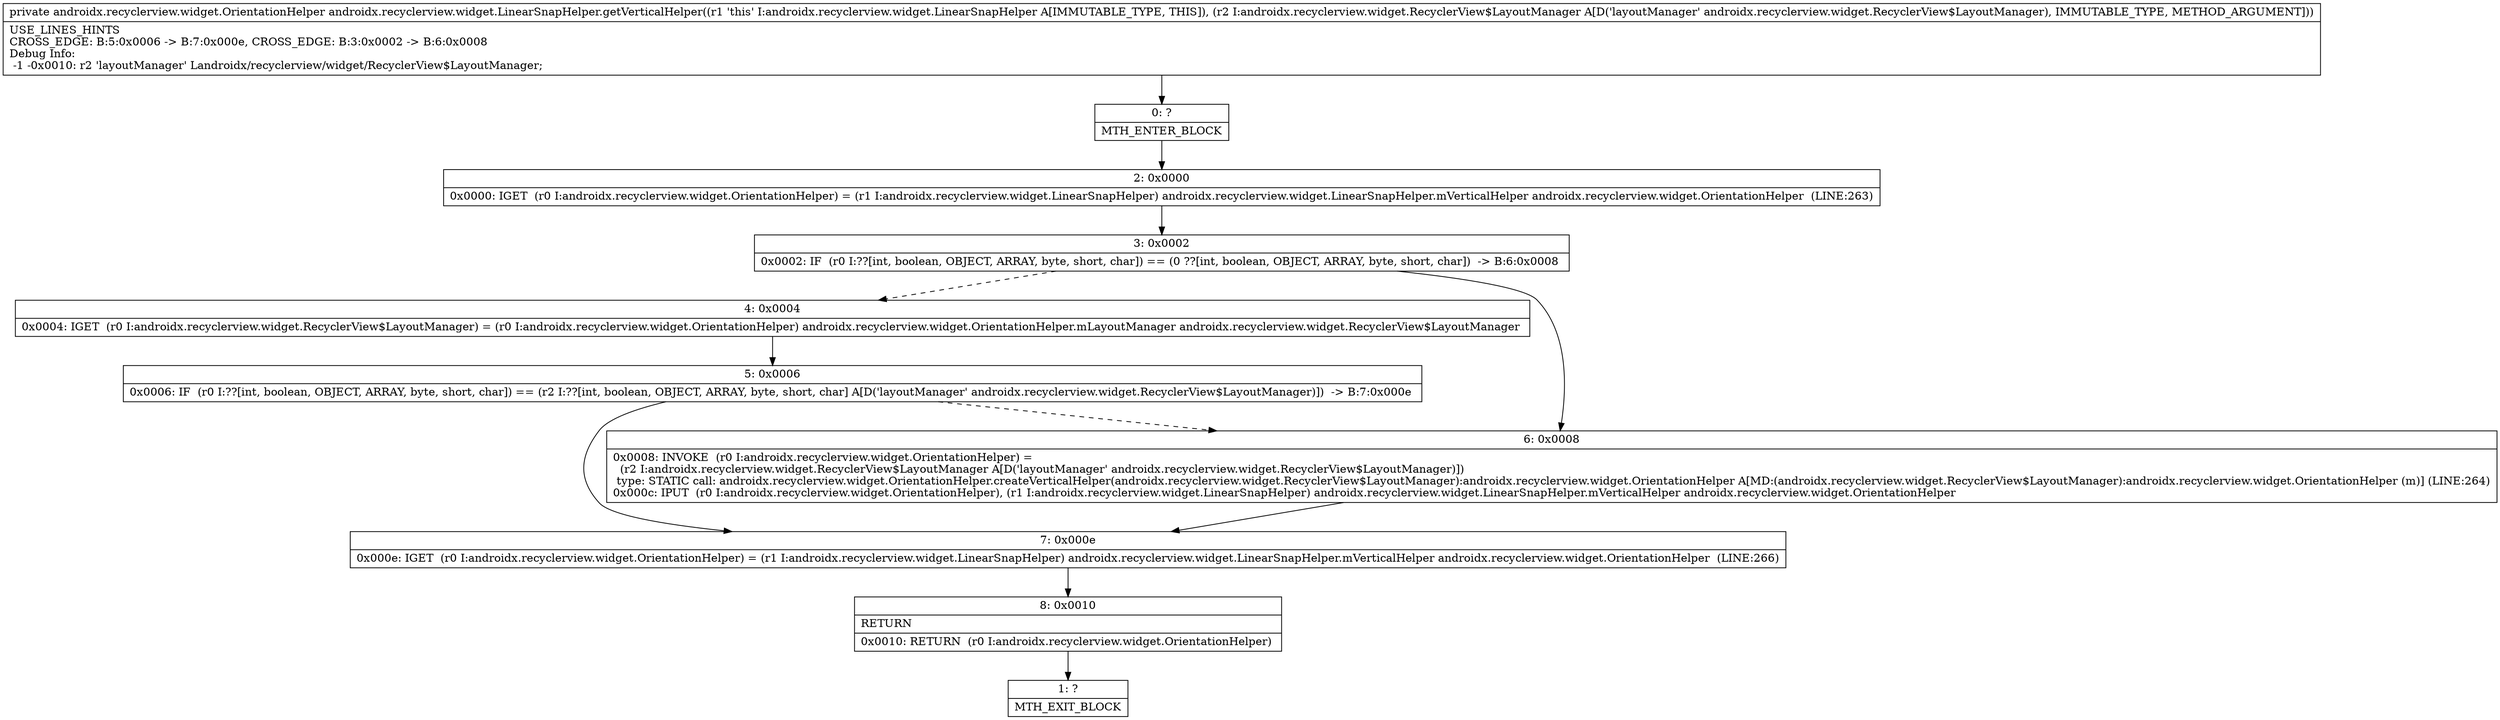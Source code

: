digraph "CFG forandroidx.recyclerview.widget.LinearSnapHelper.getVerticalHelper(Landroidx\/recyclerview\/widget\/RecyclerView$LayoutManager;)Landroidx\/recyclerview\/widget\/OrientationHelper;" {
Node_0 [shape=record,label="{0\:\ ?|MTH_ENTER_BLOCK\l}"];
Node_2 [shape=record,label="{2\:\ 0x0000|0x0000: IGET  (r0 I:androidx.recyclerview.widget.OrientationHelper) = (r1 I:androidx.recyclerview.widget.LinearSnapHelper) androidx.recyclerview.widget.LinearSnapHelper.mVerticalHelper androidx.recyclerview.widget.OrientationHelper  (LINE:263)\l}"];
Node_3 [shape=record,label="{3\:\ 0x0002|0x0002: IF  (r0 I:??[int, boolean, OBJECT, ARRAY, byte, short, char]) == (0 ??[int, boolean, OBJECT, ARRAY, byte, short, char])  \-\> B:6:0x0008 \l}"];
Node_4 [shape=record,label="{4\:\ 0x0004|0x0004: IGET  (r0 I:androidx.recyclerview.widget.RecyclerView$LayoutManager) = (r0 I:androidx.recyclerview.widget.OrientationHelper) androidx.recyclerview.widget.OrientationHelper.mLayoutManager androidx.recyclerview.widget.RecyclerView$LayoutManager \l}"];
Node_5 [shape=record,label="{5\:\ 0x0006|0x0006: IF  (r0 I:??[int, boolean, OBJECT, ARRAY, byte, short, char]) == (r2 I:??[int, boolean, OBJECT, ARRAY, byte, short, char] A[D('layoutManager' androidx.recyclerview.widget.RecyclerView$LayoutManager)])  \-\> B:7:0x000e \l}"];
Node_7 [shape=record,label="{7\:\ 0x000e|0x000e: IGET  (r0 I:androidx.recyclerview.widget.OrientationHelper) = (r1 I:androidx.recyclerview.widget.LinearSnapHelper) androidx.recyclerview.widget.LinearSnapHelper.mVerticalHelper androidx.recyclerview.widget.OrientationHelper  (LINE:266)\l}"];
Node_8 [shape=record,label="{8\:\ 0x0010|RETURN\l|0x0010: RETURN  (r0 I:androidx.recyclerview.widget.OrientationHelper) \l}"];
Node_1 [shape=record,label="{1\:\ ?|MTH_EXIT_BLOCK\l}"];
Node_6 [shape=record,label="{6\:\ 0x0008|0x0008: INVOKE  (r0 I:androidx.recyclerview.widget.OrientationHelper) = \l  (r2 I:androidx.recyclerview.widget.RecyclerView$LayoutManager A[D('layoutManager' androidx.recyclerview.widget.RecyclerView$LayoutManager)])\l type: STATIC call: androidx.recyclerview.widget.OrientationHelper.createVerticalHelper(androidx.recyclerview.widget.RecyclerView$LayoutManager):androidx.recyclerview.widget.OrientationHelper A[MD:(androidx.recyclerview.widget.RecyclerView$LayoutManager):androidx.recyclerview.widget.OrientationHelper (m)] (LINE:264)\l0x000c: IPUT  (r0 I:androidx.recyclerview.widget.OrientationHelper), (r1 I:androidx.recyclerview.widget.LinearSnapHelper) androidx.recyclerview.widget.LinearSnapHelper.mVerticalHelper androidx.recyclerview.widget.OrientationHelper \l}"];
MethodNode[shape=record,label="{private androidx.recyclerview.widget.OrientationHelper androidx.recyclerview.widget.LinearSnapHelper.getVerticalHelper((r1 'this' I:androidx.recyclerview.widget.LinearSnapHelper A[IMMUTABLE_TYPE, THIS]), (r2 I:androidx.recyclerview.widget.RecyclerView$LayoutManager A[D('layoutManager' androidx.recyclerview.widget.RecyclerView$LayoutManager), IMMUTABLE_TYPE, METHOD_ARGUMENT]))  | USE_LINES_HINTS\lCROSS_EDGE: B:5:0x0006 \-\> B:7:0x000e, CROSS_EDGE: B:3:0x0002 \-\> B:6:0x0008\lDebug Info:\l  \-1 \-0x0010: r2 'layoutManager' Landroidx\/recyclerview\/widget\/RecyclerView$LayoutManager;\l}"];
MethodNode -> Node_0;Node_0 -> Node_2;
Node_2 -> Node_3;
Node_3 -> Node_4[style=dashed];
Node_3 -> Node_6;
Node_4 -> Node_5;
Node_5 -> Node_6[style=dashed];
Node_5 -> Node_7;
Node_7 -> Node_8;
Node_8 -> Node_1;
Node_6 -> Node_7;
}

